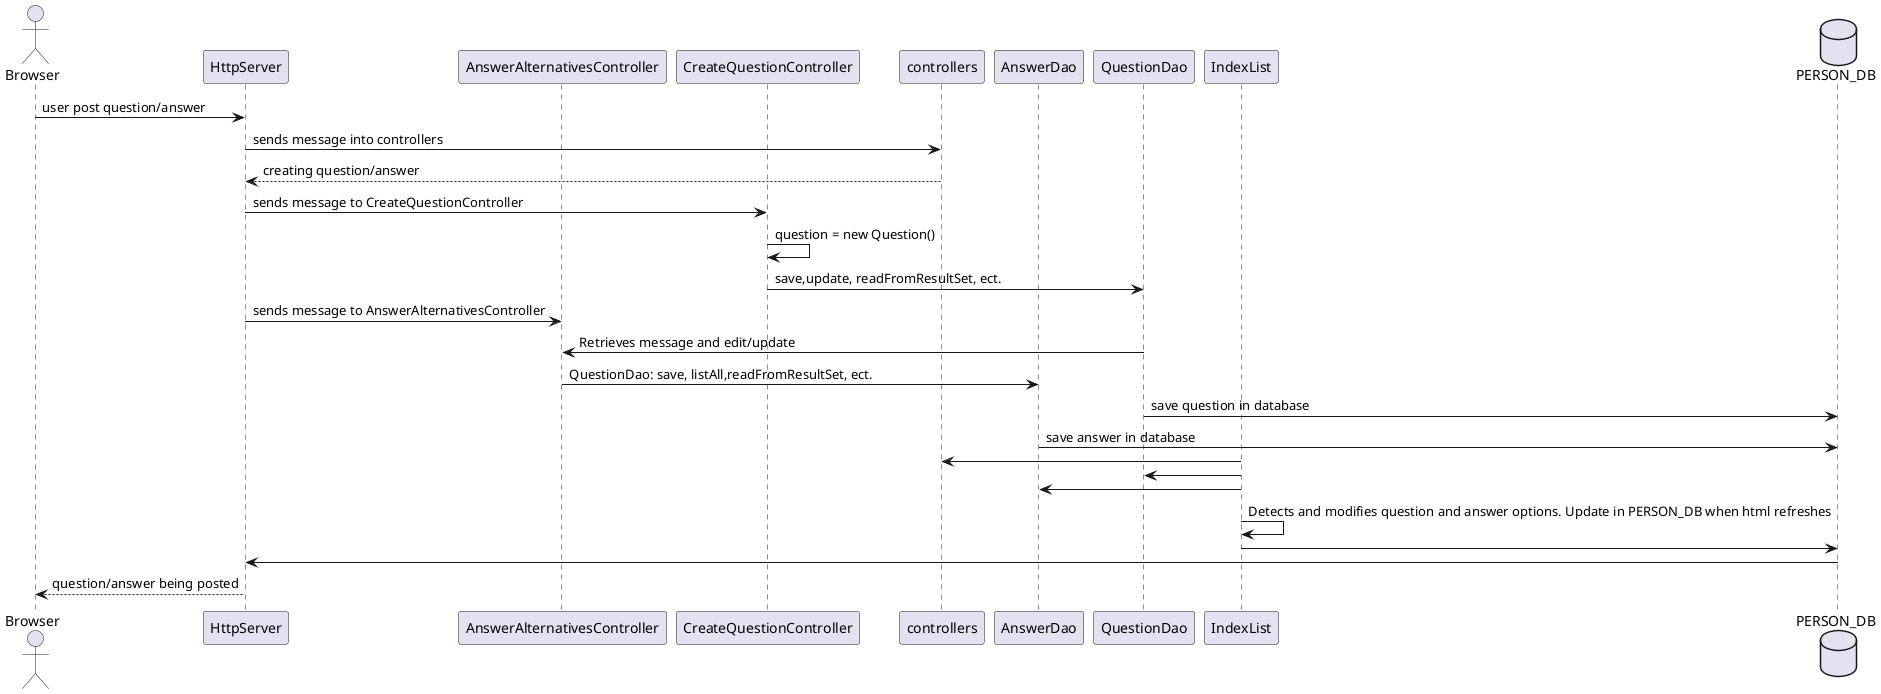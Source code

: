 @startuml

actor Browser
participant HttpServer
participant AnswerAlternativesController
participant CreateQuestionController
participant controllers
participant AnswerDao
participant QuestionDao
participant IndexList
database PERSON_DB

Browser -> HttpServer: user post question/answer
HttpServer -> controllers: sends message into controllers
HttpServer <-- controllers: creating question/answer

HttpServer -> CreateQuestionController: sends message to CreateQuestionController
CreateQuestionController -> CreateQuestionController: question = new Question()
CreateQuestionController -> QuestionDao: save,update, readFromResultSet, ect.

HttpServer -> AnswerAlternativesController: sends message to AnswerAlternativesController
QuestionDao ->  AnswerAlternativesController: Retrieves message and edit/update
AnswerAlternativesController -> AnswerDao: QuestionDao: save, listAll,readFromResultSet, ect.

QuestionDao -> PERSON_DB: save question in database
AnswerDao -> PERSON_DB: save answer in database

IndexList -> controllers
IndexList -> QuestionDao
IndexList -> AnswerDao
IndexList -> IndexList: Detects and modifies question and answer options. Update in PERSON_DB when html refreshes
IndexList -> PERSON_DB
PERSON_DB -> HttpServer

Browser <-- HttpServer: question/answer being posted

@enduml

